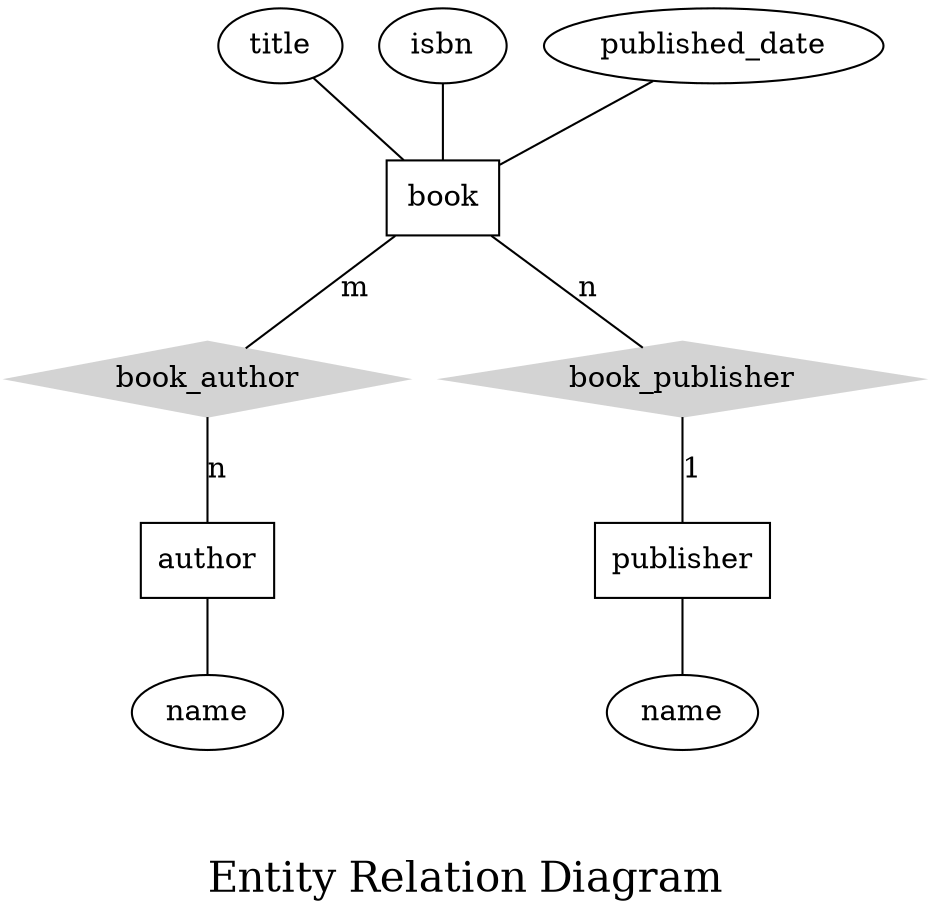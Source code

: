 graph ER {
  node [shape=box]; book; publisher; author;
  node [shape=ellipse]; {node [label="title"] title0 }
    isbn;
    published_date;
    {node [label="name"] name0, name1 }
  node [shape=diamond,style=filled,color=lightgrey]; "book_author", "book_publisher";
  title0 -- book;
  isbn -- book;
  published_date -- book;
  publisher -- name0;
  author -- name1;
  book -- "book_author" [label="m", len=1.00];
  "book_author" -- author [label="n", len=1.00];
  book -- "book_publisher" [label="n", len=1.00];
  "book_publisher" -- publisher [label="1", len=1.00];

  label = "\n\nEntity Relation Diagram\n";
  fontsize=20;
}
